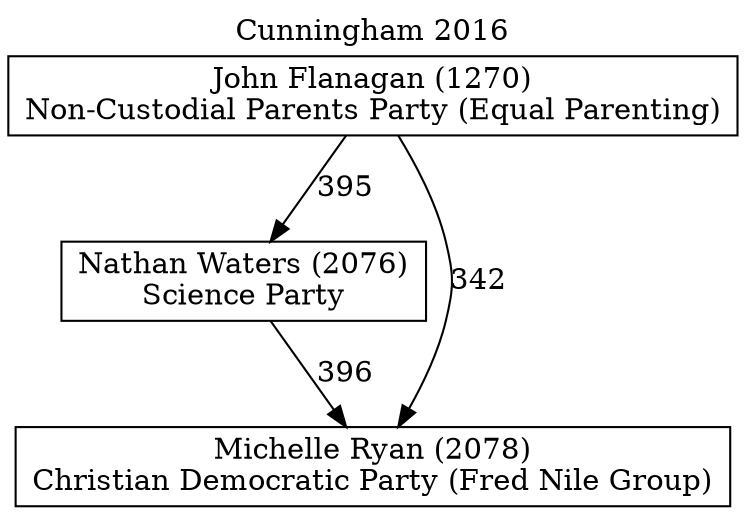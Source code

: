// House preference flow
digraph "Michelle Ryan (2078)_Cunningham_2016" {
	graph [label="Cunningham 2016" labelloc=t mclimit=10]
	node [shape=box]
	"Nathan Waters (2076)" [label="Nathan Waters (2076)
Science Party"]
	"John Flanagan (1270)" [label="John Flanagan (1270)
Non-Custodial Parents Party (Equal Parenting)"]
	"Michelle Ryan (2078)" [label="Michelle Ryan (2078)
Christian Democratic Party (Fred Nile Group)"]
	"John Flanagan (1270)" -> "Nathan Waters (2076)" [label=395]
	"John Flanagan (1270)" -> "Michelle Ryan (2078)" [label=342]
	"Nathan Waters (2076)" -> "Michelle Ryan (2078)" [label=396]
}
